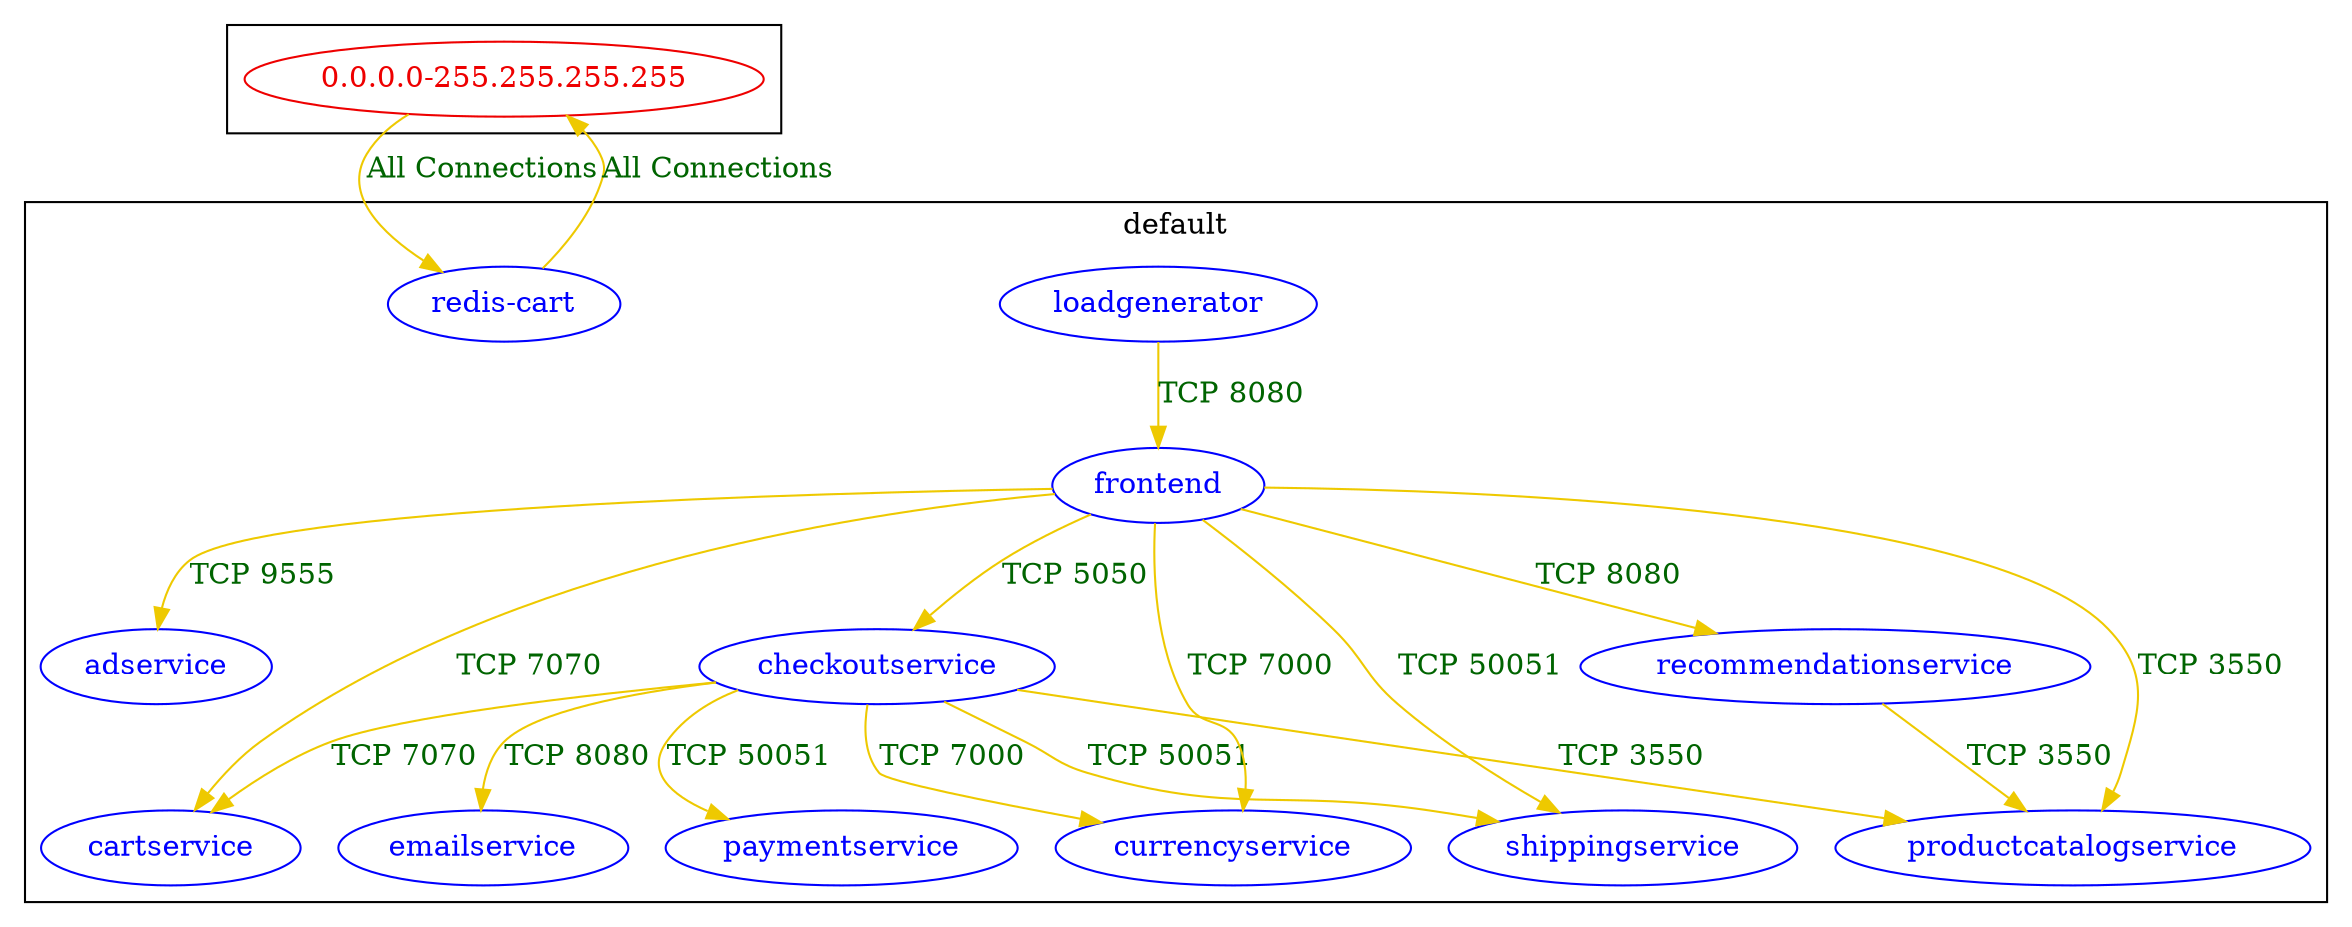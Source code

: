 digraph {
	subgraph cluster_ {
		"0.0.0.0-255.255.255.255" [label="0.0.0.0-255.255.255.255" color="red2" fontcolor="red2"]
		label=""
	}
	subgraph cluster_default {
		"adservice" [label="adservice" color="blue" fontcolor="blue"]
		"cartservice" [label="cartservice" color="blue" fontcolor="blue"]
		"checkoutservice" [label="checkoutservice" color="blue" fontcolor="blue"]
		"currencyservice" [label="currencyservice" color="blue" fontcolor="blue"]
		"emailservice" [label="emailservice" color="blue" fontcolor="blue"]
		"frontend" [label="frontend" color="blue" fontcolor="blue"]
		"loadgenerator" [label="loadgenerator" color="blue" fontcolor="blue"]
		"paymentservice" [label="paymentservice" color="blue" fontcolor="blue"]
		"productcatalogservice" [label="productcatalogservice" color="blue" fontcolor="blue"]
		"recommendationservice" [label="recommendationservice" color="blue" fontcolor="blue"]
		"redis-cart" [label="redis-cart" color="blue" fontcolor="blue"]
		"shippingservice" [label="shippingservice" color="blue" fontcolor="blue"]
		label="default"
	}
	"0.0.0.0-255.255.255.255" -> "redis-cart" [label="All Connections" color="gold2" fontcolor="darkgreen"]
	"checkoutservice" -> "cartservice" [label="TCP 7070" color="gold2" fontcolor="darkgreen"]
	"checkoutservice" -> "currencyservice" [label="TCP 7000" color="gold2" fontcolor="darkgreen"]
	"checkoutservice" -> "emailservice" [label="TCP 8080" color="gold2" fontcolor="darkgreen"]
	"checkoutservice" -> "paymentservice" [label="TCP 50051" color="gold2" fontcolor="darkgreen"]
	"checkoutservice" -> "productcatalogservice" [label="TCP 3550" color="gold2" fontcolor="darkgreen"]
	"checkoutservice" -> "shippingservice" [label="TCP 50051" color="gold2" fontcolor="darkgreen"]
	"frontend" -> "adservice" [label="TCP 9555" color="gold2" fontcolor="darkgreen"]
	"frontend" -> "cartservice" [label="TCP 7070" color="gold2" fontcolor="darkgreen"]
	"frontend" -> "checkoutservice" [label="TCP 5050" color="gold2" fontcolor="darkgreen"]
	"frontend" -> "currencyservice" [label="TCP 7000" color="gold2" fontcolor="darkgreen"]
	"frontend" -> "productcatalogservice" [label="TCP 3550" color="gold2" fontcolor="darkgreen"]
	"frontend" -> "recommendationservice" [label="TCP 8080" color="gold2" fontcolor="darkgreen"]
	"frontend" -> "shippingservice" [label="TCP 50051" color="gold2" fontcolor="darkgreen"]
	"loadgenerator" -> "frontend" [label="TCP 8080" color="gold2" fontcolor="darkgreen"]
	"recommendationservice" -> "productcatalogservice" [label="TCP 3550" color="gold2" fontcolor="darkgreen"]
	"redis-cart" -> "0.0.0.0-255.255.255.255" [label="All Connections" color="gold2" fontcolor="darkgreen"]
}
